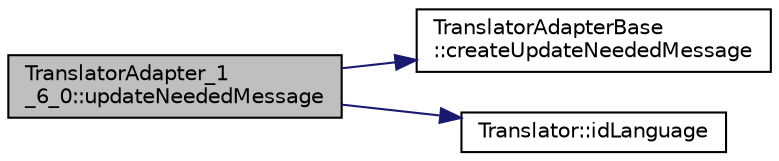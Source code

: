 digraph "TranslatorAdapter_1_6_0::updateNeededMessage"
{
 // LATEX_PDF_SIZE
  edge [fontname="Helvetica",fontsize="10",labelfontname="Helvetica",labelfontsize="10"];
  node [fontname="Helvetica",fontsize="10",shape=record];
  rankdir="LR";
  Node1 [label="TranslatorAdapter_1\l_6_0::updateNeededMessage",height=0.2,width=0.4,color="black", fillcolor="grey75", style="filled", fontcolor="black",tooltip=" "];
  Node1 -> Node2 [color="midnightblue",fontsize="10",style="solid",fontname="Helvetica"];
  Node2 [label="TranslatorAdapterBase\l::createUpdateNeededMessage",height=0.2,width=0.4,color="black", fillcolor="white", style="filled",URL="$classTranslatorAdapterBase.html#a71493b87a34d6e4c232e540734aba698",tooltip=" "];
  Node1 -> Node3 [color="midnightblue",fontsize="10",style="solid",fontname="Helvetica"];
  Node3 [label="Translator::idLanguage",height=0.2,width=0.4,color="black", fillcolor="white", style="filled",URL="$classTranslator.html#af1d1a225ccc757c51c6cecfeda886b93",tooltip=" "];
}
